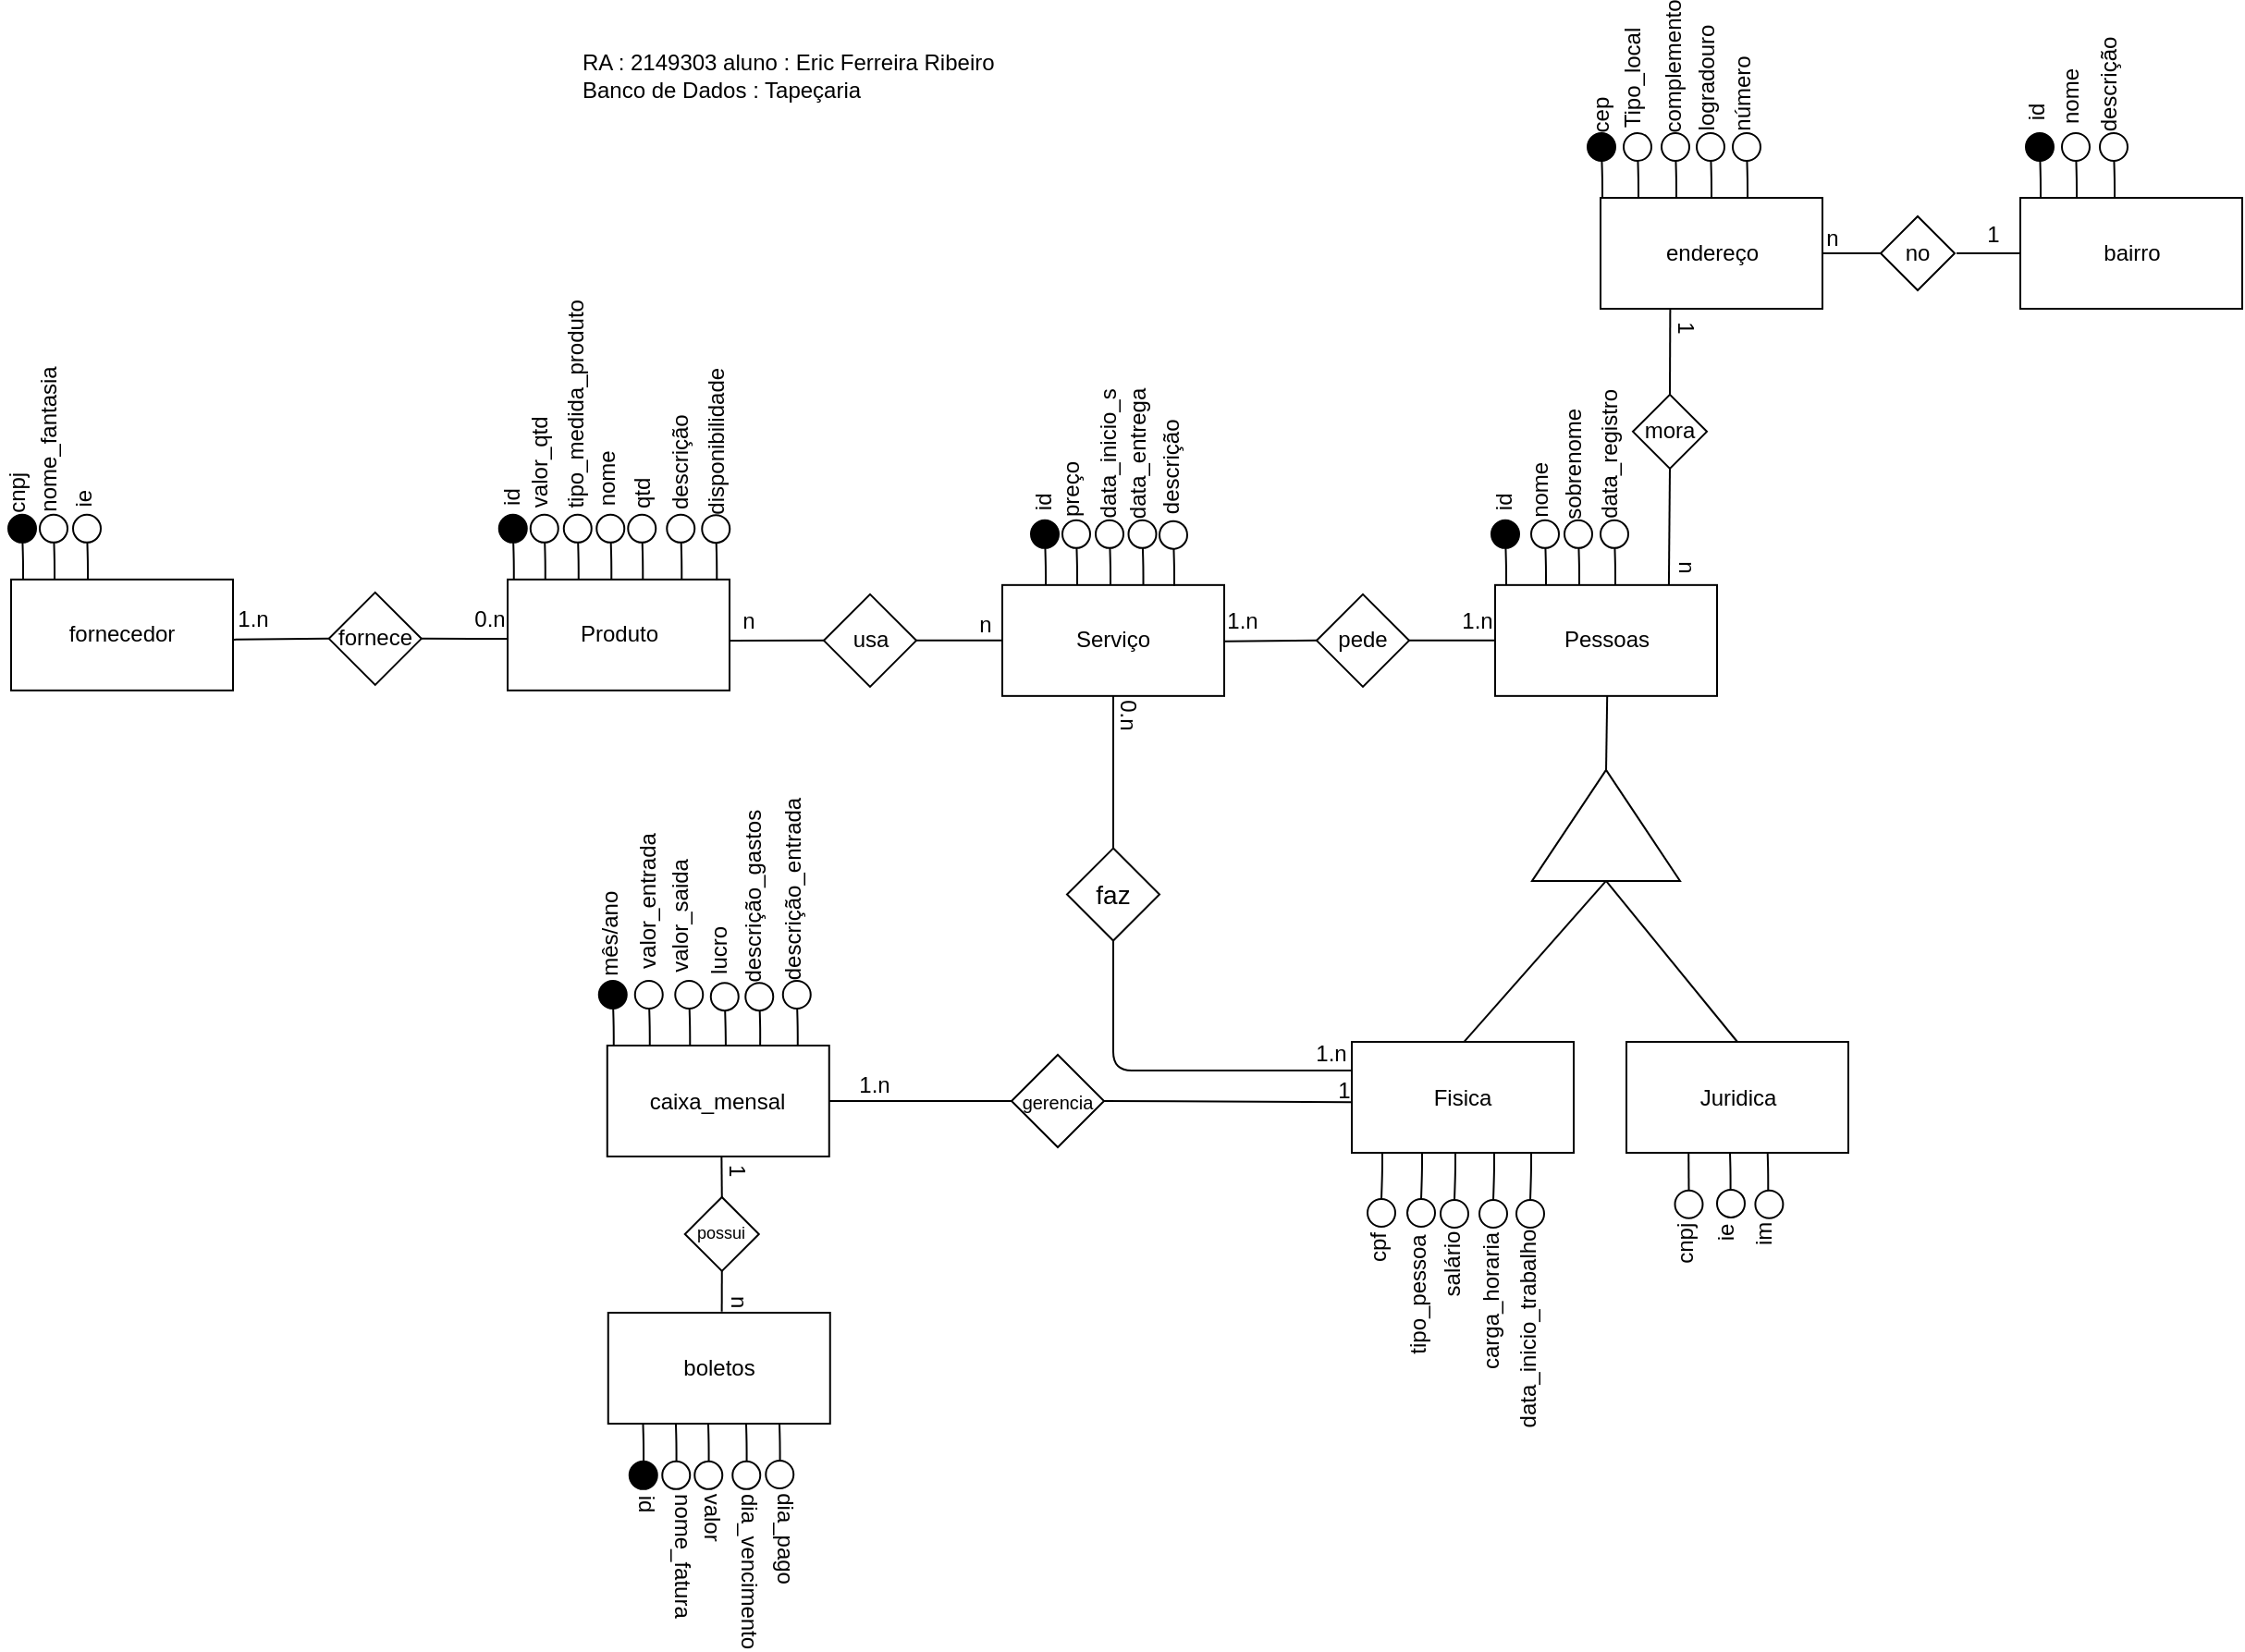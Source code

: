 <mxfile version="13.9.6" type="device"><diagram id="8gXNnp7YTf6S2MoL-3zA" name="Page-1"><mxGraphModel dx="1381" dy="764" grid="1" gridSize="10" guides="1" tooltips="1" connect="1" arrows="1" fold="1" page="1" pageScale="1" pageWidth="827" pageHeight="1169" math="0" shadow="0"><root><mxCell id="0"/><mxCell id="1" parent="0"/><mxCell id="zefwcUYzVloxOy5Z5KUX-1" value="Pessoas" style="rounded=0;whiteSpace=wrap;html=1;" vertex="1" parent="1"><mxGeometry x="878.5" y="520.42" width="120" height="60" as="geometry"/></mxCell><mxCell id="zefwcUYzVloxOy5Z5KUX-2" value="" style="triangle;whiteSpace=wrap;html=1;rotation=-90;" vertex="1" parent="1"><mxGeometry x="908.5" y="610.46" width="60" height="80" as="geometry"/></mxCell><mxCell id="zefwcUYzVloxOy5Z5KUX-3" value="Juridica" style="rounded=0;whiteSpace=wrap;html=1;" vertex="1" parent="1"><mxGeometry x="949.5" y="767.5" width="120" height="60" as="geometry"/></mxCell><mxCell id="zefwcUYzVloxOy5Z5KUX-4" value="Fisica" style="rounded=0;whiteSpace=wrap;html=1;" vertex="1" parent="1"><mxGeometry x="801" y="767.5" width="120" height="60" as="geometry"/></mxCell><mxCell id="zefwcUYzVloxOy5Z5KUX-5" value="Serviço" style="rounded=0;whiteSpace=wrap;html=1;" vertex="1" parent="1"><mxGeometry x="612" y="520.42" width="120" height="60" as="geometry"/></mxCell><mxCell id="zefwcUYzVloxOy5Z5KUX-6" value="" style="endArrow=none;html=1;" edge="1" parent="1"><mxGeometry width="50" height="50" relative="1" as="geometry"><mxPoint x="884.5" y="520.42" as="sourcePoint"/><mxPoint x="884.21" y="500.42" as="targetPoint"/><Array as="points"><mxPoint x="884.5" y="510.42"/></Array></mxGeometry></mxCell><mxCell id="zefwcUYzVloxOy5Z5KUX-7" value="" style="ellipse;whiteSpace=wrap;html=1;aspect=fixed;fillColor=#000000;" vertex="1" parent="1"><mxGeometry x="876.5" y="485.42" width="15" height="15" as="geometry"/></mxCell><mxCell id="zefwcUYzVloxOy5Z5KUX-8" value="id" style="text;html=1;strokeColor=none;fillColor=none;align=center;verticalAlign=middle;whiteSpace=wrap;rounded=0;rotation=-90;" vertex="1" parent="1"><mxGeometry x="864" y="465.42" width="40" height="20" as="geometry"/></mxCell><mxCell id="zefwcUYzVloxOy5Z5KUX-9" value="" style="endArrow=none;html=1;exitX=0.5;exitY=0;exitDx=0;exitDy=0;" edge="1" parent="1" source="zefwcUYzVloxOy5Z5KUX-10"><mxGeometry width="50" height="50" relative="1" as="geometry"><mxPoint x="824.5" y="847.5" as="sourcePoint"/><mxPoint x="817.5" y="827.5" as="targetPoint"/><Array as="points"><mxPoint x="817.5" y="837.5"/></Array></mxGeometry></mxCell><mxCell id="zefwcUYzVloxOy5Z5KUX-10" value="" style="ellipse;whiteSpace=wrap;html=1;aspect=fixed;" vertex="1" parent="1"><mxGeometry x="809.5" y="852.5" width="15" height="15" as="geometry"/></mxCell><mxCell id="zefwcUYzVloxOy5Z5KUX-11" value="cpf" style="text;html=1;strokeColor=none;fillColor=none;align=center;verticalAlign=middle;whiteSpace=wrap;rounded=0;rotation=-90;" vertex="1" parent="1"><mxGeometry x="795" y="868.5" width="40" height="20" as="geometry"/></mxCell><mxCell id="zefwcUYzVloxOy5Z5KUX-12" value="" style="endArrow=none;html=1;exitX=0.5;exitY=0;exitDx=0;exitDy=0;" edge="1" parent="1" source="zefwcUYzVloxOy5Z5KUX-13"><mxGeometry width="50" height="50" relative="1" as="geometry"><mxPoint x="983.11" y="857.5" as="sourcePoint"/><mxPoint x="983.11" y="827.5" as="targetPoint"/><Array as="points"/></mxGeometry></mxCell><mxCell id="zefwcUYzVloxOy5Z5KUX-13" value="" style="ellipse;whiteSpace=wrap;html=1;aspect=fixed;" vertex="1" parent="1"><mxGeometry x="975.75" y="847.88" width="15" height="15" as="geometry"/></mxCell><mxCell id="zefwcUYzVloxOy5Z5KUX-14" value="cnpj" style="text;html=1;strokeColor=none;fillColor=none;align=center;verticalAlign=middle;whiteSpace=wrap;rounded=0;rotation=-90;" vertex="1" parent="1"><mxGeometry x="961.5" y="866.88" width="40" height="20" as="geometry"/></mxCell><mxCell id="zefwcUYzVloxOy5Z5KUX-15" value="" style="endArrow=none;html=1;entryX=0;entryY=0.5;entryDx=0;entryDy=0;" edge="1" parent="1" target="zefwcUYzVloxOy5Z5KUX-2"><mxGeometry width="50" height="50" relative="1" as="geometry"><mxPoint x="861.75" y="767.42" as="sourcePoint"/><mxPoint x="862.25" y="742.42" as="targetPoint"/></mxGeometry></mxCell><mxCell id="zefwcUYzVloxOy5Z5KUX-16" value="caixa_mensal" style="rounded=0;whiteSpace=wrap;html=1;" vertex="1" parent="1"><mxGeometry x="398.38" y="769.5" width="120" height="60" as="geometry"/></mxCell><mxCell id="zefwcUYzVloxOy5Z5KUX-17" value="boletos" style="rounded=0;whiteSpace=wrap;html=1;" vertex="1" parent="1"><mxGeometry x="398.88" y="914" width="120" height="60" as="geometry"/></mxCell><mxCell id="zefwcUYzVloxOy5Z5KUX-18" value="&lt;font style=&quot;font-size: 10px&quot;&gt;gerencia&lt;/font&gt;" style="rhombus;whiteSpace=wrap;html=1;" vertex="1" parent="1"><mxGeometry x="617.0" y="774.5" width="50" height="50" as="geometry"/></mxCell><mxCell id="zefwcUYzVloxOy5Z5KUX-19" value="" style="endArrow=none;html=1;entryX=0;entryY=0.5;entryDx=0;entryDy=0;exitX=1;exitY=0.5;exitDx=0;exitDy=0;" edge="1" parent="1" source="zefwcUYzVloxOy5Z5KUX-16" target="zefwcUYzVloxOy5Z5KUX-18"><mxGeometry width="50" height="50" relative="1" as="geometry"><mxPoint x="524.5" y="799.5" as="sourcePoint"/><mxPoint x="666.5" y="755.08" as="targetPoint"/><Array as="points"/></mxGeometry></mxCell><mxCell id="zefwcUYzVloxOy5Z5KUX-21" value="endereço" style="rounded=0;whiteSpace=wrap;html=1;" vertex="1" parent="1"><mxGeometry x="935.5" y="311" width="120" height="60" as="geometry"/></mxCell><mxCell id="zefwcUYzVloxOy5Z5KUX-22" value="bairro" style="rounded=0;whiteSpace=wrap;html=1;" vertex="1" parent="1"><mxGeometry x="1162.5" y="311" width="120" height="60" as="geometry"/></mxCell><mxCell id="zefwcUYzVloxOy5Z5KUX-23" value="mora" style="rhombus;whiteSpace=wrap;html=1;direction=south;" vertex="1" parent="1"><mxGeometry x="953" y="417.42" width="40" height="40" as="geometry"/></mxCell><mxCell id="zefwcUYzVloxOy5Z5KUX-24" value="" style="endArrow=none;html=1;entryX=1;entryY=0.5;entryDx=0;entryDy=0;exitX=0.783;exitY=-0.002;exitDx=0;exitDy=0;exitPerimeter=0;" edge="1" parent="1" source="zefwcUYzVloxOy5Z5KUX-1" target="zefwcUYzVloxOy5Z5KUX-23"><mxGeometry width="50" height="50" relative="1" as="geometry"><mxPoint x="998.5" y="311" as="sourcePoint"/><mxPoint x="998.33" y="296" as="targetPoint"/></mxGeometry></mxCell><mxCell id="zefwcUYzVloxOy5Z5KUX-25" value="no" style="rhombus;whiteSpace=wrap;html=1;direction=south;" vertex="1" parent="1"><mxGeometry x="1087.0" y="321" width="40" height="40" as="geometry"/></mxCell><mxCell id="zefwcUYzVloxOy5Z5KUX-26" value="" style="endArrow=none;html=1;exitX=1;exitY=0.5;exitDx=0;exitDy=0;entryX=0.5;entryY=1;entryDx=0;entryDy=0;" edge="1" parent="1" source="zefwcUYzVloxOy5Z5KUX-21" target="zefwcUYzVloxOy5Z5KUX-25"><mxGeometry width="50" height="50" relative="1" as="geometry"><mxPoint x="1008.5" y="251" as="sourcePoint"/><mxPoint x="1008.5" y="226" as="targetPoint"/></mxGeometry></mxCell><mxCell id="zefwcUYzVloxOy5Z5KUX-27" value="" style="endArrow=none;html=1;exitX=0;exitY=1;exitDx=0;exitDy=0;entryX=0;entryY=0.5;entryDx=0;entryDy=0;" edge="1" parent="1" source="zefwcUYzVloxOy5Z5KUX-121" target="zefwcUYzVloxOy5Z5KUX-22"><mxGeometry width="50" height="50" relative="1" as="geometry"><mxPoint x="1121.0" y="341" as="sourcePoint"/><mxPoint x="1199.4" y="340.66" as="targetPoint"/></mxGeometry></mxCell><mxCell id="zefwcUYzVloxOy5Z5KUX-28" value="" style="endArrow=none;html=1;exitX=0.5;exitY=0;exitDx=0;exitDy=0;" edge="1" parent="1" source="zefwcUYzVloxOy5Z5KUX-29"><mxGeometry width="50" height="50" relative="1" as="geometry"><mxPoint x="864" y="848" as="sourcePoint"/><mxPoint x="857" y="828" as="targetPoint"/><Array as="points"><mxPoint x="857" y="838"/></Array></mxGeometry></mxCell><mxCell id="zefwcUYzVloxOy5Z5KUX-29" value="" style="ellipse;whiteSpace=wrap;html=1;aspect=fixed;" vertex="1" parent="1"><mxGeometry x="849" y="853" width="15" height="15" as="geometry"/></mxCell><mxCell id="zefwcUYzVloxOy5Z5KUX-30" value="salário" style="text;html=1;strokeColor=none;fillColor=none;align=center;verticalAlign=middle;whiteSpace=wrap;rounded=0;rotation=-90;" vertex="1" parent="1"><mxGeometry x="835.5" y="878" width="40" height="20" as="geometry"/></mxCell><mxCell id="zefwcUYzVloxOy5Z5KUX-31" value="data_registro" style="text;html=1;strokeColor=none;fillColor=none;align=center;verticalAlign=middle;whiteSpace=wrap;rounded=0;rotation=-90;" vertex="1" parent="1"><mxGeometry x="921" y="439.42" width="40" height="20" as="geometry"/></mxCell><mxCell id="zefwcUYzVloxOy5Z5KUX-32" value="" style="endArrow=none;html=1;strokeColor=#000000;" edge="1" parent="1"><mxGeometry width="50" height="50" relative="1" as="geometry"><mxPoint x="943.5" y="520.42" as="sourcePoint"/><mxPoint x="943.21" y="500.42" as="targetPoint"/><Array as="points"><mxPoint x="943.5" y="510.42"/></Array></mxGeometry></mxCell><mxCell id="zefwcUYzVloxOy5Z5KUX-33" value="" style="ellipse;whiteSpace=wrap;html=1;aspect=fixed;" vertex="1" parent="1"><mxGeometry x="935.5" y="485.42" width="15" height="15" as="geometry"/></mxCell><mxCell id="zefwcUYzVloxOy5Z5KUX-34" value="" style="endArrow=none;html=1;exitX=0.5;exitY=0;exitDx=0;exitDy=0;" edge="1" parent="1" source="zefwcUYzVloxOy5Z5KUX-35"><mxGeometry width="50" height="50" relative="1" as="geometry"><mxPoint x="885" y="848" as="sourcePoint"/><mxPoint x="878" y="828" as="targetPoint"/><Array as="points"><mxPoint x="878" y="838"/></Array></mxGeometry></mxCell><mxCell id="zefwcUYzVloxOy5Z5KUX-35" value="" style="ellipse;whiteSpace=wrap;html=1;aspect=fixed;" vertex="1" parent="1"><mxGeometry x="870" y="853" width="15" height="15" as="geometry"/></mxCell><mxCell id="zefwcUYzVloxOy5Z5KUX-36" value="carga_horaria" style="text;html=1;strokeColor=none;fillColor=none;align=center;verticalAlign=middle;whiteSpace=wrap;rounded=0;rotation=-90;" vertex="1" parent="1"><mxGeometry x="856.5" y="898" width="40" height="20" as="geometry"/></mxCell><mxCell id="zefwcUYzVloxOy5Z5KUX-37" value="" style="endArrow=none;html=1;exitX=0.5;exitY=0;exitDx=0;exitDy=0;" edge="1" parent="1" source="zefwcUYzVloxOy5Z5KUX-38"><mxGeometry width="50" height="50" relative="1" as="geometry"><mxPoint x="905" y="848" as="sourcePoint"/><mxPoint x="898" y="828" as="targetPoint"/><Array as="points"><mxPoint x="898" y="838"/></Array></mxGeometry></mxCell><mxCell id="zefwcUYzVloxOy5Z5KUX-38" value="" style="ellipse;whiteSpace=wrap;html=1;aspect=fixed;" vertex="1" parent="1"><mxGeometry x="890" y="853" width="15" height="15" as="geometry"/></mxCell><mxCell id="zefwcUYzVloxOy5Z5KUX-39" value="data_inicio_trabalho" style="text;html=1;strokeColor=none;fillColor=none;align=center;verticalAlign=middle;whiteSpace=wrap;rounded=0;rotation=-90;" vertex="1" parent="1"><mxGeometry x="876.5" y="913" width="40" height="20" as="geometry"/></mxCell><mxCell id="zefwcUYzVloxOy5Z5KUX-40" value="" style="endArrow=none;html=1;strokeColor=#000000;" edge="1" parent="1"><mxGeometry width="50" height="50" relative="1" as="geometry"><mxPoint x="906" y="520.42" as="sourcePoint"/><mxPoint x="905.71" y="500.42" as="targetPoint"/><Array as="points"><mxPoint x="906" y="510.42"/></Array></mxGeometry></mxCell><mxCell id="zefwcUYzVloxOy5Z5KUX-41" value="" style="ellipse;whiteSpace=wrap;html=1;aspect=fixed;" vertex="1" parent="1"><mxGeometry x="898" y="485.42" width="15" height="15" as="geometry"/></mxCell><mxCell id="zefwcUYzVloxOy5Z5KUX-42" value="" style="endArrow=none;html=1;strokeColor=#000000;" edge="1" parent="1"><mxGeometry width="50" height="50" relative="1" as="geometry"><mxPoint x="924" y="520.42" as="sourcePoint"/><mxPoint x="923.71" y="500.42" as="targetPoint"/><Array as="points"><mxPoint x="924" y="510.42"/></Array></mxGeometry></mxCell><mxCell id="zefwcUYzVloxOy5Z5KUX-43" value="" style="ellipse;whiteSpace=wrap;html=1;aspect=fixed;" vertex="1" parent="1"><mxGeometry x="916" y="485.42" width="15" height="15" as="geometry"/></mxCell><mxCell id="zefwcUYzVloxOy5Z5KUX-44" value="nome" style="text;html=1;strokeColor=none;fillColor=none;align=center;verticalAlign=middle;whiteSpace=wrap;rounded=0;rotation=-90;" vertex="1" parent="1"><mxGeometry x="883.5" y="459.42" width="40" height="20" as="geometry"/></mxCell><mxCell id="zefwcUYzVloxOy5Z5KUX-45" value="sobrenome" style="text;html=1;strokeColor=none;fillColor=none;align=center;verticalAlign=middle;whiteSpace=wrap;rounded=0;rotation=-90;" vertex="1" parent="1"><mxGeometry x="901.5" y="445.42" width="40" height="20" as="geometry"/></mxCell><mxCell id="zefwcUYzVloxOy5Z5KUX-46" value="" style="endArrow=none;html=1;" edge="1" parent="1"><mxGeometry width="50" height="50" relative="1" as="geometry"><mxPoint x="1005.79" y="847.5" as="sourcePoint"/><mxPoint x="1005.5" y="827.5" as="targetPoint"/><Array as="points"><mxPoint x="1005.79" y="837.5"/></Array></mxGeometry></mxCell><mxCell id="zefwcUYzVloxOy5Z5KUX-47" value="" style="ellipse;whiteSpace=wrap;html=1;aspect=fixed;" vertex="1" parent="1"><mxGeometry x="998.5" y="847.46" width="15" height="15" as="geometry"/></mxCell><mxCell id="zefwcUYzVloxOy5Z5KUX-48" value="ie" style="text;html=1;strokeColor=none;fillColor=none;align=center;verticalAlign=middle;whiteSpace=wrap;rounded=0;rotation=-90;" vertex="1" parent="1"><mxGeometry x="984" y="860.46" width="40" height="20" as="geometry"/></mxCell><mxCell id="zefwcUYzVloxOy5Z5KUX-49" value="" style="endArrow=none;html=1;" edge="1" parent="1"><mxGeometry width="50" height="50" relative="1" as="geometry"><mxPoint x="936.5" y="311" as="sourcePoint"/><mxPoint x="936.21" y="291" as="targetPoint"/><Array as="points"><mxPoint x="936.5" y="301"/></Array></mxGeometry></mxCell><mxCell id="zefwcUYzVloxOy5Z5KUX-50" value="" style="ellipse;whiteSpace=wrap;html=1;aspect=fixed;fillColor=#000000;" vertex="1" parent="1"><mxGeometry x="928.5" y="276" width="15" height="15" as="geometry"/></mxCell><mxCell id="zefwcUYzVloxOy5Z5KUX-51" value="cep" style="text;html=1;strokeColor=none;fillColor=none;align=center;verticalAlign=middle;whiteSpace=wrap;rounded=0;rotation=-90;" vertex="1" parent="1"><mxGeometry x="916" y="256" width="40" height="20" as="geometry"/></mxCell><mxCell id="zefwcUYzVloxOy5Z5KUX-52" value="número" style="text;html=1;strokeColor=none;fillColor=none;align=center;verticalAlign=middle;whiteSpace=wrap;rounded=0;rotation=-90;" vertex="1" parent="1"><mxGeometry x="992.5" y="245" width="40" height="20" as="geometry"/></mxCell><mxCell id="zefwcUYzVloxOy5Z5KUX-53" value="" style="endArrow=none;html=1;strokeColor=#000000;" edge="1" parent="1"><mxGeometry width="50" height="50" relative="1" as="geometry"><mxPoint x="1015" y="311" as="sourcePoint"/><mxPoint x="1014.71" y="291" as="targetPoint"/><Array as="points"><mxPoint x="1015" y="301"/></Array></mxGeometry></mxCell><mxCell id="zefwcUYzVloxOy5Z5KUX-54" value="" style="ellipse;whiteSpace=wrap;html=1;aspect=fixed;" vertex="1" parent="1"><mxGeometry x="1007" y="276" width="15" height="15" as="geometry"/></mxCell><mxCell id="zefwcUYzVloxOy5Z5KUX-55" value="" style="endArrow=none;html=1;strokeColor=#000000;" edge="1" parent="1"><mxGeometry width="50" height="50" relative="1" as="geometry"><mxPoint x="956" y="311" as="sourcePoint"/><mxPoint x="955.71" y="291" as="targetPoint"/><Array as="points"><mxPoint x="956" y="301"/></Array></mxGeometry></mxCell><mxCell id="zefwcUYzVloxOy5Z5KUX-56" value="" style="ellipse;whiteSpace=wrap;html=1;aspect=fixed;" vertex="1" parent="1"><mxGeometry x="948" y="276" width="15" height="15" as="geometry"/></mxCell><mxCell id="zefwcUYzVloxOy5Z5KUX-57" value="" style="endArrow=none;html=1;strokeColor=#000000;" edge="1" parent="1"><mxGeometry width="50" height="50" relative="1" as="geometry"><mxPoint x="995.5" y="311" as="sourcePoint"/><mxPoint x="995.21" y="291" as="targetPoint"/><Array as="points"><mxPoint x="995.5" y="301"/></Array></mxGeometry></mxCell><mxCell id="zefwcUYzVloxOy5Z5KUX-58" value="" style="ellipse;whiteSpace=wrap;html=1;aspect=fixed;" vertex="1" parent="1"><mxGeometry x="987.5" y="276" width="15" height="15" as="geometry"/></mxCell><mxCell id="zefwcUYzVloxOy5Z5KUX-59" value="logradouro" style="text;html=1;strokeColor=none;fillColor=none;align=center;verticalAlign=middle;whiteSpace=wrap;rounded=0;rotation=-90;" vertex="1" parent="1"><mxGeometry x="973" y="236" width="40" height="20" as="geometry"/></mxCell><mxCell id="zefwcUYzVloxOy5Z5KUX-60" value="Tipo_local" style="text;html=1;strokeColor=none;fillColor=none;align=center;verticalAlign=middle;whiteSpace=wrap;rounded=0;rotation=-90;" vertex="1" parent="1"><mxGeometry x="933" y="236" width="40" height="20" as="geometry"/></mxCell><mxCell id="zefwcUYzVloxOy5Z5KUX-61" value="" style="endArrow=none;html=1;strokeColor=#000000;" edge="1" parent="1"><mxGeometry width="50" height="50" relative="1" as="geometry"><mxPoint x="976.5" y="311" as="sourcePoint"/><mxPoint x="976.21" y="291" as="targetPoint"/><Array as="points"><mxPoint x="976.5" y="301"/></Array></mxGeometry></mxCell><mxCell id="zefwcUYzVloxOy5Z5KUX-62" value="" style="ellipse;whiteSpace=wrap;html=1;aspect=fixed;" vertex="1" parent="1"><mxGeometry x="968.5" y="276" width="15" height="15" as="geometry"/></mxCell><mxCell id="zefwcUYzVloxOy5Z5KUX-63" value="complemento" style="text;html=1;strokeColor=none;fillColor=none;align=center;verticalAlign=middle;whiteSpace=wrap;rounded=0;rotation=-90;" vertex="1" parent="1"><mxGeometry x="954.75" y="230" width="40" height="20" as="geometry"/></mxCell><mxCell id="zefwcUYzVloxOy5Z5KUX-64" value="" style="endArrow=none;html=1;" edge="1" parent="1"><mxGeometry width="50" height="50" relative="1" as="geometry"><mxPoint x="1173.5" y="311" as="sourcePoint"/><mxPoint x="1173.21" y="291" as="targetPoint"/><Array as="points"><mxPoint x="1173.5" y="301"/></Array></mxGeometry></mxCell><mxCell id="zefwcUYzVloxOy5Z5KUX-65" value="" style="ellipse;whiteSpace=wrap;html=1;aspect=fixed;fillColor=#000000;" vertex="1" parent="1"><mxGeometry x="1165.5" y="276" width="15" height="15" as="geometry"/></mxCell><mxCell id="zefwcUYzVloxOy5Z5KUX-66" value="" style="endArrow=none;html=1;strokeColor=#000000;" edge="1" parent="1"><mxGeometry width="50" height="50" relative="1" as="geometry"><mxPoint x="1193" y="311" as="sourcePoint"/><mxPoint x="1192.71" y="291" as="targetPoint"/><Array as="points"><mxPoint x="1193" y="301"/></Array></mxGeometry></mxCell><mxCell id="zefwcUYzVloxOy5Z5KUX-67" value="" style="ellipse;whiteSpace=wrap;html=1;aspect=fixed;" vertex="1" parent="1"><mxGeometry x="1185" y="276" width="15" height="15" as="geometry"/></mxCell><mxCell id="zefwcUYzVloxOy5Z5KUX-68" value="nome" style="text;html=1;strokeColor=none;fillColor=none;align=center;verticalAlign=middle;whiteSpace=wrap;rounded=0;rotation=-90;" vertex="1" parent="1"><mxGeometry x="1170" y="246" width="40" height="20" as="geometry"/></mxCell><mxCell id="zefwcUYzVloxOy5Z5KUX-69" value="id" style="text;html=1;strokeColor=none;fillColor=none;align=center;verticalAlign=middle;whiteSpace=wrap;rounded=0;rotation=-90;" vertex="1" parent="1"><mxGeometry x="1151.5" y="255" width="40" height="20" as="geometry"/></mxCell><mxCell id="zefwcUYzVloxOy5Z5KUX-70" value="" style="endArrow=none;html=1;" edge="1" parent="1"><mxGeometry width="50" height="50" relative="1" as="geometry"><mxPoint x="635.5" y="520.42" as="sourcePoint"/><mxPoint x="635.21" y="500.42" as="targetPoint"/><Array as="points"><mxPoint x="635.5" y="510.42"/></Array></mxGeometry></mxCell><mxCell id="zefwcUYzVloxOy5Z5KUX-71" value="" style="ellipse;whiteSpace=wrap;html=1;aspect=fixed;fillColor=#000000;" vertex="1" parent="1"><mxGeometry x="627.5" y="485.42" width="15" height="15" as="geometry"/></mxCell><mxCell id="zefwcUYzVloxOy5Z5KUX-72" value="id" style="text;html=1;strokeColor=none;fillColor=none;align=center;verticalAlign=middle;whiteSpace=wrap;rounded=0;rotation=-90;" vertex="1" parent="1"><mxGeometry x="615" y="465.42" width="40" height="20" as="geometry"/></mxCell><mxCell id="zefwcUYzVloxOy5Z5KUX-73" value="" style="endArrow=none;html=1;" edge="1" parent="1"><mxGeometry width="50" height="50" relative="1" as="geometry"><mxPoint x="652.5" y="520.42" as="sourcePoint"/><mxPoint x="652.21" y="500.42" as="targetPoint"/><Array as="points"><mxPoint x="652.5" y="510.42"/></Array></mxGeometry></mxCell><mxCell id="zefwcUYzVloxOy5Z5KUX-74" value="" style="ellipse;whiteSpace=wrap;html=1;aspect=fixed;" vertex="1" parent="1"><mxGeometry x="644.5" y="485.42" width="15" height="15" as="geometry"/></mxCell><mxCell id="zefwcUYzVloxOy5Z5KUX-75" value="preço" style="text;html=1;strokeColor=none;fillColor=none;align=center;verticalAlign=middle;whiteSpace=wrap;rounded=0;rotation=-90;" vertex="1" parent="1"><mxGeometry x="629.5" y="459" width="40" height="20" as="geometry"/></mxCell><mxCell id="zefwcUYzVloxOy5Z5KUX-76" value="" style="endArrow=none;html=1;" edge="1" parent="1"><mxGeometry width="50" height="50" relative="1" as="geometry"><mxPoint x="670.5" y="520.42" as="sourcePoint"/><mxPoint x="670.21" y="500.42" as="targetPoint"/><Array as="points"><mxPoint x="670.5" y="510.42"/></Array></mxGeometry></mxCell><mxCell id="zefwcUYzVloxOy5Z5KUX-77" value="" style="ellipse;whiteSpace=wrap;html=1;aspect=fixed;" vertex="1" parent="1"><mxGeometry x="662.5" y="485.42" width="15" height="15" as="geometry"/></mxCell><mxCell id="zefwcUYzVloxOy5Z5KUX-78" value="data_inicio_s" style="text;html=1;strokeColor=none;fillColor=none;align=center;verticalAlign=middle;whiteSpace=wrap;rounded=0;rotation=-90;" vertex="1" parent="1"><mxGeometry x="649.75" y="439.42" width="40" height="20" as="geometry"/></mxCell><mxCell id="zefwcUYzVloxOy5Z5KUX-79" value="" style="endArrow=none;html=1;" edge="1" parent="1"><mxGeometry width="50" height="50" relative="1" as="geometry"><mxPoint x="688.25" y="520.42" as="sourcePoint"/><mxPoint x="687.96" y="500.42" as="targetPoint"/><Array as="points"><mxPoint x="688.25" y="510.42"/></Array></mxGeometry></mxCell><mxCell id="zefwcUYzVloxOy5Z5KUX-80" value="" style="ellipse;whiteSpace=wrap;html=1;aspect=fixed;" vertex="1" parent="1"><mxGeometry x="680.25" y="485.42" width="15" height="15" as="geometry"/></mxCell><mxCell id="zefwcUYzVloxOy5Z5KUX-81" value="data_entrega" style="text;html=1;strokeColor=none;fillColor=none;align=center;verticalAlign=middle;whiteSpace=wrap;rounded=0;rotation=-90;" vertex="1" parent="1"><mxGeometry x="665.25" y="439" width="40" height="20" as="geometry"/></mxCell><mxCell id="zefwcUYzVloxOy5Z5KUX-82" value="" style="endArrow=none;html=1;strokeColor=#000000;" edge="1" parent="1"><mxGeometry width="50" height="50" relative="1" as="geometry"><mxPoint x="418.03" y="994.42" as="sourcePoint"/><mxPoint x="417.74" y="974.42" as="targetPoint"/><Array as="points"><mxPoint x="418.03" y="984.42"/></Array></mxGeometry></mxCell><mxCell id="zefwcUYzVloxOy5Z5KUX-83" value="" style="ellipse;whiteSpace=wrap;html=1;aspect=fixed;fillColor=#000000;" vertex="1" parent="1"><mxGeometry x="410.38" y="994.42" width="15" height="15" as="geometry"/></mxCell><mxCell id="zefwcUYzVloxOy5Z5KUX-84" value="id" style="text;html=1;strokeColor=none;fillColor=none;align=center;verticalAlign=middle;whiteSpace=wrap;rounded=0;rotation=90;" vertex="1" parent="1"><mxGeometry x="398.88" y="1007.42" width="40" height="20" as="geometry"/></mxCell><mxCell id="zefwcUYzVloxOy5Z5KUX-85" value="" style="endArrow=none;html=1;strokeColor=#000000;" edge="1" parent="1"><mxGeometry width="50" height="50" relative="1" as="geometry"><mxPoint x="435.78" y="994.42" as="sourcePoint"/><mxPoint x="435.49" y="974.42" as="targetPoint"/><Array as="points"><mxPoint x="435.78" y="984.42"/></Array></mxGeometry></mxCell><mxCell id="zefwcUYzVloxOy5Z5KUX-86" value="" style="ellipse;whiteSpace=wrap;html=1;aspect=fixed;fillColor=#FFFFFF;" vertex="1" parent="1"><mxGeometry x="428.13" y="994.42" width="15" height="15" as="geometry"/></mxCell><mxCell id="zefwcUYzVloxOy5Z5KUX-87" value="dia_vencimento" style="text;html=1;strokeColor=none;fillColor=none;align=center;verticalAlign=middle;whiteSpace=wrap;rounded=0;rotation=90;" vertex="1" parent="1"><mxGeometry x="454.38" y="1044.42" width="40" height="20" as="geometry"/></mxCell><mxCell id="zefwcUYzVloxOy5Z5KUX-88" value="" style="endArrow=none;html=1;strokeColor=#000000;" edge="1" parent="1"><mxGeometry width="50" height="50" relative="1" as="geometry"><mxPoint x="453.28" y="994.42" as="sourcePoint"/><mxPoint x="452.99" y="974.42" as="targetPoint"/><Array as="points"><mxPoint x="453.28" y="984.42"/></Array></mxGeometry></mxCell><mxCell id="zefwcUYzVloxOy5Z5KUX-89" value="" style="ellipse;whiteSpace=wrap;html=1;aspect=fixed;fillColor=#FFFFFF;" vertex="1" parent="1"><mxGeometry x="445.63" y="994.42" width="15" height="15" as="geometry"/></mxCell><mxCell id="zefwcUYzVloxOy5Z5KUX-90" value="dia_pago" style="text;html=1;strokeColor=none;fillColor=none;align=center;verticalAlign=middle;whiteSpace=wrap;rounded=0;rotation=90;" vertex="1" parent="1"><mxGeometry x="474.13" y="1026.42" width="40" height="20" as="geometry"/></mxCell><mxCell id="zefwcUYzVloxOy5Z5KUX-91" value="" style="endArrow=none;html=1;strokeColor=#000000;" edge="1" parent="1"><mxGeometry width="50" height="50" relative="1" as="geometry"><mxPoint x="473.78" y="994.42" as="sourcePoint"/><mxPoint x="473.49" y="974.42" as="targetPoint"/><Array as="points"><mxPoint x="473.78" y="984.42"/></Array></mxGeometry></mxCell><mxCell id="zefwcUYzVloxOy5Z5KUX-92" value="" style="ellipse;whiteSpace=wrap;html=1;aspect=fixed;fillColor=#FFFFFF;" vertex="1" parent="1"><mxGeometry x="466.13" y="994.42" width="15" height="15" as="geometry"/></mxCell><mxCell id="zefwcUYzVloxOy5Z5KUX-93" value="valor" style="text;html=1;strokeColor=none;fillColor=none;align=center;verticalAlign=middle;whiteSpace=wrap;rounded=0;rotation=90;" vertex="1" parent="1"><mxGeometry x="435.13" y="1014.96" width="40" height="20" as="geometry"/></mxCell><mxCell id="zefwcUYzVloxOy5Z5KUX-94" value="" style="endArrow=none;html=1;" edge="1" parent="1"><mxGeometry width="50" height="50" relative="1" as="geometry"><mxPoint x="401.88" y="769.5" as="sourcePoint"/><mxPoint x="401.59" y="749.5" as="targetPoint"/><Array as="points"><mxPoint x="401.88" y="759.5"/></Array></mxGeometry></mxCell><mxCell id="zefwcUYzVloxOy5Z5KUX-95" value="" style="ellipse;whiteSpace=wrap;html=1;aspect=fixed;fillColor=#000000;" vertex="1" parent="1"><mxGeometry x="393.88" y="734.5" width="15" height="15" as="geometry"/></mxCell><mxCell id="zefwcUYzVloxOy5Z5KUX-96" value="mês/ano" style="text;html=1;strokeColor=none;fillColor=none;align=center;verticalAlign=middle;whiteSpace=wrap;rounded=0;rotation=-90;" vertex="1" parent="1"><mxGeometry x="379.38" y="698.5" width="40" height="20" as="geometry"/></mxCell><mxCell id="zefwcUYzVloxOy5Z5KUX-97" value="" style="endArrow=none;html=1;strokeColor=#000000;" edge="1" parent="1"><mxGeometry width="50" height="50" relative="1" as="geometry"><mxPoint x="421.38" y="769.5" as="sourcePoint"/><mxPoint x="421.09" y="749.5" as="targetPoint"/><Array as="points"><mxPoint x="421.38" y="759.5"/></Array></mxGeometry></mxCell><mxCell id="zefwcUYzVloxOy5Z5KUX-98" value="" style="ellipse;whiteSpace=wrap;html=1;aspect=fixed;" vertex="1" parent="1"><mxGeometry x="413.38" y="734.5" width="15" height="15" as="geometry"/></mxCell><mxCell id="zefwcUYzVloxOy5Z5KUX-99" value="valor_entrada" style="text;html=1;strokeColor=none;fillColor=none;align=center;verticalAlign=middle;whiteSpace=wrap;rounded=0;rotation=-90;" vertex="1" parent="1"><mxGeometry x="400.88" y="681.4" width="40" height="20" as="geometry"/></mxCell><mxCell id="zefwcUYzVloxOy5Z5KUX-100" value="" style="endArrow=none;html=1;strokeColor=#000000;" edge="1" parent="1"><mxGeometry width="50" height="50" relative="1" as="geometry"><mxPoint x="443.13" y="769.5" as="sourcePoint"/><mxPoint x="442.84" y="749.5" as="targetPoint"/><Array as="points"><mxPoint x="443.13" y="759.5"/></Array></mxGeometry></mxCell><mxCell id="zefwcUYzVloxOy5Z5KUX-101" value="" style="ellipse;whiteSpace=wrap;html=1;aspect=fixed;" vertex="1" parent="1"><mxGeometry x="435.13" y="734.5" width="15" height="15" as="geometry"/></mxCell><mxCell id="zefwcUYzVloxOy5Z5KUX-102" value="valor_saida" style="text;html=1;strokeColor=none;fillColor=none;align=center;verticalAlign=middle;whiteSpace=wrap;rounded=0;rotation=-90;" vertex="1" parent="1"><mxGeometry x="418.13" y="689.07" width="40" height="20" as="geometry"/></mxCell><mxCell id="zefwcUYzVloxOy5Z5KUX-103" value="" style="endArrow=none;html=1;strokeColor=#000000;exitX=0.534;exitY=-0.001;exitDx=0;exitDy=0;exitPerimeter=0;" edge="1" parent="1" source="zefwcUYzVloxOy5Z5KUX-16"><mxGeometry width="50" height="50" relative="1" as="geometry"><mxPoint x="462.38" y="761.08" as="sourcePoint"/><mxPoint x="462.09" y="750.58" as="targetPoint"/><Array as="points"><mxPoint x="462.38" y="760.58"/></Array></mxGeometry></mxCell><mxCell id="zefwcUYzVloxOy5Z5KUX-104" value="" style="ellipse;whiteSpace=wrap;html=1;aspect=fixed;" vertex="1" parent="1"><mxGeometry x="454.38" y="735.58" width="15" height="15" as="geometry"/></mxCell><mxCell id="zefwcUYzVloxOy5Z5KUX-105" value="lucro" style="text;html=1;strokeColor=none;fillColor=none;align=center;verticalAlign=middle;whiteSpace=wrap;rounded=0;rotation=-90;" vertex="1" parent="1"><mxGeometry x="438.38" y="707.58" width="40" height="20" as="geometry"/></mxCell><mxCell id="zefwcUYzVloxOy5Z5KUX-106" value="" style="endArrow=none;html=1;strokeColor=#000000;exitX=0.689;exitY=-0.005;exitDx=0;exitDy=0;exitPerimeter=0;" edge="1" parent="1" source="zefwcUYzVloxOy5Z5KUX-16"><mxGeometry width="50" height="50" relative="1" as="geometry"><mxPoint x="480.38" y="761.08" as="sourcePoint"/><mxPoint x="480.84" y="750.58" as="targetPoint"/><Array as="points"><mxPoint x="481.13" y="760.58"/></Array></mxGeometry></mxCell><mxCell id="zefwcUYzVloxOy5Z5KUX-107" value="" style="ellipse;whiteSpace=wrap;html=1;aspect=fixed;" vertex="1" parent="1"><mxGeometry x="473.13" y="735.58" width="15" height="15" as="geometry"/></mxCell><mxCell id="zefwcUYzVloxOy5Z5KUX-108" value="descrição_gastos" style="text;html=1;strokeColor=none;fillColor=none;align=center;verticalAlign=middle;whiteSpace=wrap;rounded=0;rotation=-90;" vertex="1" parent="1"><mxGeometry x="458.13" y="678.48" width="40" height="20" as="geometry"/></mxCell><mxCell id="zefwcUYzVloxOy5Z5KUX-109" value="" style="endArrow=none;html=1;strokeColor=#000000;" edge="1" parent="1"><mxGeometry width="50" height="50" relative="1" as="geometry"><mxPoint x="501.38" y="769.5" as="sourcePoint"/><mxPoint x="501.09" y="749.5" as="targetPoint"/><Array as="points"><mxPoint x="501.38" y="759.5"/></Array></mxGeometry></mxCell><mxCell id="zefwcUYzVloxOy5Z5KUX-110" value="" style="ellipse;whiteSpace=wrap;html=1;aspect=fixed;" vertex="1" parent="1"><mxGeometry x="493.38" y="734.5" width="15" height="15" as="geometry"/></mxCell><mxCell id="zefwcUYzVloxOy5Z5KUX-111" value="descrição_entrada" style="text;html=1;strokeColor=none;fillColor=none;align=center;verticalAlign=middle;whiteSpace=wrap;rounded=0;rotation=-90;" vertex="1" parent="1"><mxGeometry x="479.38" y="674.4" width="40" height="20" as="geometry"/></mxCell><mxCell id="zefwcUYzVloxOy5Z5KUX-112" value="" style="endArrow=none;html=1;" edge="1" parent="1"><mxGeometry width="50" height="50" relative="1" as="geometry"><mxPoint x="1026.14" y="847.5" as="sourcePoint"/><mxPoint x="1025.85" y="827.5" as="targetPoint"/><Array as="points"><mxPoint x="1026.14" y="837.5"/></Array></mxGeometry></mxCell><mxCell id="zefwcUYzVloxOy5Z5KUX-113" value="" style="ellipse;whiteSpace=wrap;html=1;aspect=fixed;" vertex="1" parent="1"><mxGeometry x="1019.2" y="847.88" width="15" height="15" as="geometry"/></mxCell><mxCell id="zefwcUYzVloxOy5Z5KUX-114" value="im" style="text;html=1;strokeColor=none;fillColor=none;align=center;verticalAlign=middle;whiteSpace=wrap;rounded=0;rotation=-90;" vertex="1" parent="1"><mxGeometry x="1004.7" y="861.46" width="40" height="20" as="geometry"/></mxCell><mxCell id="zefwcUYzVloxOy5Z5KUX-115" value="" style="endArrow=none;html=1;strokeColor=#000000;" edge="1" parent="1"><mxGeometry width="50" height="50" relative="1" as="geometry"><mxPoint x="1213.5" y="311" as="sourcePoint"/><mxPoint x="1213.21" y="291" as="targetPoint"/><Array as="points"><mxPoint x="1213.5" y="301"/></Array></mxGeometry></mxCell><mxCell id="zefwcUYzVloxOy5Z5KUX-116" value="" style="ellipse;whiteSpace=wrap;html=1;aspect=fixed;" vertex="1" parent="1"><mxGeometry x="1205.5" y="276" width="15" height="15" as="geometry"/></mxCell><mxCell id="zefwcUYzVloxOy5Z5KUX-117" value="descrição" style="text;html=1;strokeColor=none;fillColor=none;align=center;verticalAlign=middle;whiteSpace=wrap;rounded=0;rotation=-90;" vertex="1" parent="1"><mxGeometry x="1190.5" y="240" width="40" height="20" as="geometry"/></mxCell><mxCell id="zefwcUYzVloxOy5Z5KUX-118" value="1" style="text;html=1;strokeColor=none;fillColor=none;align=center;verticalAlign=middle;whiteSpace=wrap;rounded=0;rotation=0;" vertex="1" parent="1"><mxGeometry x="776.5" y="783.5" width="40" height="20" as="geometry"/></mxCell><mxCell id="zefwcUYzVloxOy5Z5KUX-120" value="n" style="text;html=1;strokeColor=none;fillColor=none;align=center;verticalAlign=middle;whiteSpace=wrap;rounded=0;rotation=0;" vertex="1" parent="1"><mxGeometry x="1041" y="323" width="40" height="20" as="geometry"/></mxCell><mxCell id="zefwcUYzVloxOy5Z5KUX-121" value="1" style="text;html=1;strokeColor=none;fillColor=none;align=center;verticalAlign=middle;whiteSpace=wrap;rounded=0;rotation=0;" vertex="1" parent="1"><mxGeometry x="1128" y="321" width="40" height="20" as="geometry"/></mxCell><mxCell id="zefwcUYzVloxOy5Z5KUX-122" value="1" style="text;html=1;strokeColor=none;fillColor=none;align=center;verticalAlign=middle;whiteSpace=wrap;rounded=0;rotation=90;" vertex="1" parent="1"><mxGeometry x="961.5" y="371" width="40" height="20" as="geometry"/></mxCell><mxCell id="zefwcUYzVloxOy5Z5KUX-123" value="" style="endArrow=none;html=1;exitX=0.5;exitY=0;exitDx=0;exitDy=0;" edge="1" parent="1" source="zefwcUYzVloxOy5Z5KUX-124"><mxGeometry width="50" height="50" relative="1" as="geometry"><mxPoint x="846" y="847.5" as="sourcePoint"/><mxPoint x="839" y="827.5" as="targetPoint"/><Array as="points"><mxPoint x="839" y="837.5"/></Array></mxGeometry></mxCell><mxCell id="zefwcUYzVloxOy5Z5KUX-124" value="" style="ellipse;whiteSpace=wrap;html=1;aspect=fixed;" vertex="1" parent="1"><mxGeometry x="831" y="852.5" width="15" height="15" as="geometry"/></mxCell><mxCell id="zefwcUYzVloxOy5Z5KUX-125" value="tipo_pessoa" style="text;html=1;strokeColor=none;fillColor=none;align=center;verticalAlign=middle;whiteSpace=wrap;rounded=0;rotation=-90;" vertex="1" parent="1"><mxGeometry x="816.5" y="894.5" width="40" height="20" as="geometry"/></mxCell><mxCell id="zefwcUYzVloxOy5Z5KUX-126" value="" style="endArrow=none;html=1;strokeColor=#000000;" edge="1" parent="1"><mxGeometry width="50" height="50" relative="1" as="geometry"><mxPoint x="491.78" y="994" as="sourcePoint"/><mxPoint x="491.49" y="974" as="targetPoint"/><Array as="points"><mxPoint x="491.78" y="984"/></Array></mxGeometry></mxCell><mxCell id="zefwcUYzVloxOy5Z5KUX-127" value="" style="ellipse;whiteSpace=wrap;html=1;aspect=fixed;fillColor=#FFFFFF;" vertex="1" parent="1"><mxGeometry x="484.13" y="994" width="15" height="15" as="geometry"/></mxCell><mxCell id="zefwcUYzVloxOy5Z5KUX-128" value="nome_fatura" style="text;html=1;strokeColor=none;fillColor=none;align=center;verticalAlign=middle;whiteSpace=wrap;rounded=0;rotation=90;" vertex="1" parent="1"><mxGeometry x="419.13" y="1035.84" width="40" height="20" as="geometry"/></mxCell><mxCell id="zefwcUYzVloxOy5Z5KUX-129" value="" style="endArrow=none;html=1;exitX=0.985;exitY=0.5;exitDx=0;exitDy=0;entryX=0.505;entryY=1.002;entryDx=0;entryDy=0;exitPerimeter=0;entryPerimeter=0;" edge="1" parent="1" source="zefwcUYzVloxOy5Z5KUX-2" target="zefwcUYzVloxOy5Z5KUX-1"><mxGeometry width="50" height="50" relative="1" as="geometry"><mxPoint x="938.47" y="651.02" as="sourcePoint"/><mxPoint x="938.21" y="580.42" as="targetPoint"/></mxGeometry></mxCell><mxCell id="zefwcUYzVloxOy5Z5KUX-130" value="" style="endArrow=none;html=1;entryX=0;entryY=0.5;entryDx=0;entryDy=0;exitX=0.5;exitY=0;exitDx=0;exitDy=0;" edge="1" parent="1" source="zefwcUYzVloxOy5Z5KUX-3" target="zefwcUYzVloxOy5Z5KUX-2"><mxGeometry width="50" height="50" relative="1" as="geometry"><mxPoint x="871.75" y="777.42" as="sourcePoint"/><mxPoint x="929.5" y="690.46" as="targetPoint"/></mxGeometry></mxCell><mxCell id="zefwcUYzVloxOy5Z5KUX-131" value="" style="endArrow=none;html=1;exitX=0;exitY=0.5;exitDx=0;exitDy=0;entryX=0.314;entryY=1;entryDx=0;entryDy=0;entryPerimeter=0;" edge="1" parent="1" source="zefwcUYzVloxOy5Z5KUX-23" target="zefwcUYzVloxOy5Z5KUX-21"><mxGeometry width="50" height="50" relative="1" as="geometry"><mxPoint x="972.5" y="405.36" as="sourcePoint"/><mxPoint x="974" y="371" as="targetPoint"/></mxGeometry></mxCell><mxCell id="zefwcUYzVloxOy5Z5KUX-132" value="n" style="text;html=1;strokeColor=none;fillColor=none;align=center;verticalAlign=middle;whiteSpace=wrap;rounded=0;rotation=90;" vertex="1" parent="1"><mxGeometry x="961.5" y="500.42" width="40" height="20" as="geometry"/></mxCell><mxCell id="zefwcUYzVloxOy5Z5KUX-133" value="" style="endArrow=none;html=1;entryX=0;entryY=0.5;entryDx=0;entryDy=0;exitX=1;exitY=0.5;exitDx=0;exitDy=0;" edge="1" parent="1" source="zefwcUYzVloxOy5Z5KUX-134" target="zefwcUYzVloxOy5Z5KUX-1"><mxGeometry width="50" height="50" relative="1" as="geometry"><mxPoint x="832" y="550" as="sourcePoint"/><mxPoint x="1142" y="419" as="targetPoint"/></mxGeometry></mxCell><mxCell id="zefwcUYzVloxOy5Z5KUX-134" value="pede" style="rhombus;whiteSpace=wrap;html=1;" vertex="1" parent="1"><mxGeometry x="782" y="525.42" width="50" height="50" as="geometry"/></mxCell><mxCell id="zefwcUYzVloxOy5Z5KUX-135" value="" style="endArrow=none;html=1;entryX=0;entryY=0.5;entryDx=0;entryDy=0;exitX=1.001;exitY=0.508;exitDx=0;exitDy=0;exitPerimeter=0;" edge="1" parent="1" source="zefwcUYzVloxOy5Z5KUX-5" target="zefwcUYzVloxOy5Z5KUX-134"><mxGeometry width="50" height="50" relative="1" as="geometry"><mxPoint x="732" y="550.37" as="sourcePoint"/><mxPoint x="775.5" y="550.37" as="targetPoint"/></mxGeometry></mxCell><mxCell id="zefwcUYzVloxOy5Z5KUX-136" value="1.n" style="text;html=1;strokeColor=none;fillColor=none;align=center;verticalAlign=middle;whiteSpace=wrap;rounded=0;rotation=0;" vertex="1" parent="1"><mxGeometry x="849" y="530.46" width="40" height="20" as="geometry"/></mxCell><mxCell id="zefwcUYzVloxOy5Z5KUX-137" value="1.n" style="text;html=1;strokeColor=none;fillColor=none;align=center;verticalAlign=middle;whiteSpace=wrap;rounded=0;rotation=0;" vertex="1" parent="1"><mxGeometry x="722" y="530.46" width="40" height="20" as="geometry"/></mxCell><mxCell id="zefwcUYzVloxOy5Z5KUX-138" value="" style="endArrow=none;html=1;exitX=1;exitY=0.5;exitDx=0;exitDy=0;entryX=-0.003;entryY=0.544;entryDx=0;entryDy=0;entryPerimeter=0;" edge="1" parent="1" source="zefwcUYzVloxOy5Z5KUX-18" target="zefwcUYzVloxOy5Z5KUX-4"><mxGeometry width="50" height="50" relative="1" as="geometry"><mxPoint x="751.12" y="822.86" as="sourcePoint"/><mxPoint x="801" y="822" as="targetPoint"/></mxGeometry></mxCell><mxCell id="zefwcUYzVloxOy5Z5KUX-139" value="1.n" style="text;html=1;strokeColor=none;fillColor=none;align=center;verticalAlign=middle;whiteSpace=wrap;rounded=0;rotation=0;" vertex="1" parent="1"><mxGeometry x="522.75" y="780.5" width="40" height="20" as="geometry"/></mxCell><mxCell id="zefwcUYzVloxOy5Z5KUX-140" value="" style="endArrow=none;html=1;exitX=0.5;exitY=1;exitDx=0;exitDy=0;entryX=-0.003;entryY=0.324;entryDx=0;entryDy=0;entryPerimeter=0;" edge="1" parent="1" source="zefwcUYzVloxOy5Z5KUX-141"><mxGeometry width="50" height="50" relative="1" as="geometry"><mxPoint x="672" y="685" as="sourcePoint"/><mxPoint x="800.64" y="782.94" as="targetPoint"/><Array as="points"><mxPoint x="672" y="783"/></Array></mxGeometry></mxCell><mxCell id="zefwcUYzVloxOy5Z5KUX-141" value="&lt;font style=&quot;font-size: 14px&quot;&gt;faz&lt;/font&gt;" style="rhombus;whiteSpace=wrap;html=1;" vertex="1" parent="1"><mxGeometry x="647" y="662.79" width="50" height="50" as="geometry"/></mxCell><mxCell id="zefwcUYzVloxOy5Z5KUX-142" value="" style="endArrow=none;html=1;exitX=0.5;exitY=0;exitDx=0;exitDy=0;entryX=0.5;entryY=1;entryDx=0;entryDy=0;" edge="1" parent="1" source="zefwcUYzVloxOy5Z5KUX-141" target="zefwcUYzVloxOy5Z5KUX-5"><mxGeometry width="50" height="50" relative="1" as="geometry"><mxPoint x="671.7" y="621.24" as="sourcePoint"/><mxPoint x="672.3" y="580.42" as="targetPoint"/></mxGeometry></mxCell><mxCell id="zefwcUYzVloxOy5Z5KUX-143" value="1.n" style="text;html=1;strokeColor=none;fillColor=none;align=center;verticalAlign=middle;whiteSpace=wrap;rounded=0;rotation=0;" vertex="1" parent="1"><mxGeometry x="769.5" y="763.5" width="40" height="20" as="geometry"/></mxCell><mxCell id="zefwcUYzVloxOy5Z5KUX-144" value="0.n" style="text;html=1;strokeColor=none;fillColor=none;align=center;verticalAlign=middle;whiteSpace=wrap;rounded=0;rotation=90;" vertex="1" parent="1"><mxGeometry x="659.5" y="580.42" width="40" height="20" as="geometry"/></mxCell><mxCell id="zefwcUYzVloxOy5Z5KUX-145" value="Produto" style="rounded=0;whiteSpace=wrap;html=1;" vertex="1" parent="1"><mxGeometry x="344.5" y="517.42" width="120" height="60" as="geometry"/></mxCell><mxCell id="zefwcUYzVloxOy5Z5KUX-146" value="fornecedor" style="rounded=0;whiteSpace=wrap;html=1;" vertex="1" parent="1"><mxGeometry x="76.0" y="517.42" width="120" height="60" as="geometry"/></mxCell><mxCell id="zefwcUYzVloxOy5Z5KUX-147" value="" style="endArrow=none;html=1;" edge="1" parent="1"><mxGeometry width="50" height="50" relative="1" as="geometry"><mxPoint x="347.88" y="517.42" as="sourcePoint"/><mxPoint x="347.59" y="497.42" as="targetPoint"/><Array as="points"><mxPoint x="347.88" y="507.42"/></Array></mxGeometry></mxCell><mxCell id="zefwcUYzVloxOy5Z5KUX-148" value="" style="ellipse;whiteSpace=wrap;html=1;aspect=fixed;fillColor=#000000;" vertex="1" parent="1"><mxGeometry x="339.88" y="482.42" width="15" height="15" as="geometry"/></mxCell><mxCell id="zefwcUYzVloxOy5Z5KUX-149" value="id" style="text;html=1;strokeColor=none;fillColor=none;align=center;verticalAlign=middle;whiteSpace=wrap;rounded=0;rotation=-90;" vertex="1" parent="1"><mxGeometry x="327.38" y="462.42" width="40" height="20" as="geometry"/></mxCell><mxCell id="zefwcUYzVloxOy5Z5KUX-150" value="" style="endArrow=none;html=1;" edge="1" parent="1"><mxGeometry width="50" height="50" relative="1" as="geometry"><mxPoint x="364.88" y="517.42" as="sourcePoint"/><mxPoint x="364.59" y="497.42" as="targetPoint"/><Array as="points"><mxPoint x="364.88" y="507.42"/></Array></mxGeometry></mxCell><mxCell id="zefwcUYzVloxOy5Z5KUX-151" value="" style="ellipse;whiteSpace=wrap;html=1;aspect=fixed;" vertex="1" parent="1"><mxGeometry x="356.88" y="482.42" width="15" height="15" as="geometry"/></mxCell><mxCell id="zefwcUYzVloxOy5Z5KUX-152" value="valor_qtd" style="text;html=1;strokeColor=none;fillColor=none;align=center;verticalAlign=middle;whiteSpace=wrap;rounded=0;rotation=-90;" vertex="1" parent="1"><mxGeometry x="341.88" y="444" width="40" height="20" as="geometry"/></mxCell><mxCell id="zefwcUYzVloxOy5Z5KUX-153" value="" style="endArrow=none;html=1;" edge="1" parent="1"><mxGeometry width="50" height="50" relative="1" as="geometry"><mxPoint x="382.88" y="517.42" as="sourcePoint"/><mxPoint x="382.59" y="497.42" as="targetPoint"/><Array as="points"><mxPoint x="382.88" y="507.42"/></Array></mxGeometry></mxCell><mxCell id="zefwcUYzVloxOy5Z5KUX-154" value="" style="ellipse;whiteSpace=wrap;html=1;aspect=fixed;" vertex="1" parent="1"><mxGeometry x="374.88" y="482.42" width="15" height="15" as="geometry"/></mxCell><mxCell id="zefwcUYzVloxOy5Z5KUX-155" value="tipo_medida_produto" style="text;html=1;strokeColor=none;fillColor=none;align=center;verticalAlign=middle;whiteSpace=wrap;rounded=0;rotation=-90;" vertex="1" parent="1"><mxGeometry x="362" y="412.42" width="40" height="20" as="geometry"/></mxCell><mxCell id="zefwcUYzVloxOy5Z5KUX-156" value="" style="endArrow=none;html=1;" edge="1" parent="1"><mxGeometry width="50" height="50" relative="1" as="geometry"><mxPoint x="400.63" y="517.42" as="sourcePoint"/><mxPoint x="400.34" y="497.42" as="targetPoint"/><Array as="points"><mxPoint x="400.63" y="507.42"/></Array></mxGeometry></mxCell><mxCell id="zefwcUYzVloxOy5Z5KUX-157" value="" style="ellipse;whiteSpace=wrap;html=1;aspect=fixed;" vertex="1" parent="1"><mxGeometry x="392.63" y="482.42" width="15" height="15" as="geometry"/></mxCell><mxCell id="zefwcUYzVloxOy5Z5KUX-158" value="nome" style="text;html=1;strokeColor=none;fillColor=none;align=center;verticalAlign=middle;whiteSpace=wrap;rounded=0;rotation=-90;" vertex="1" parent="1"><mxGeometry x="378" y="452.65" width="40" height="20" as="geometry"/></mxCell><mxCell id="zefwcUYzVloxOy5Z5KUX-159" value="" style="endArrow=none;html=1;" edge="1" parent="1"><mxGeometry width="50" height="50" relative="1" as="geometry"><mxPoint x="417.63" y="517.42" as="sourcePoint"/><mxPoint x="417.34" y="497.42" as="targetPoint"/><Array as="points"><mxPoint x="417.63" y="507.42"/></Array></mxGeometry></mxCell><mxCell id="zefwcUYzVloxOy5Z5KUX-160" value="" style="ellipse;whiteSpace=wrap;html=1;aspect=fixed;" vertex="1" parent="1"><mxGeometry x="409.63" y="482.42" width="15" height="15" as="geometry"/></mxCell><mxCell id="zefwcUYzVloxOy5Z5KUX-161" value="qtd" style="text;html=1;strokeColor=none;fillColor=none;align=center;verticalAlign=middle;whiteSpace=wrap;rounded=0;rotation=-90;" vertex="1" parent="1"><mxGeometry x="397" y="460.65" width="40" height="20" as="geometry"/></mxCell><mxCell id="zefwcUYzVloxOy5Z5KUX-162" value="" style="endArrow=none;html=1;" edge="1" parent="1"><mxGeometry width="50" height="50" relative="1" as="geometry"><mxPoint x="438.63" y="517.42" as="sourcePoint"/><mxPoint x="438.34" y="497.42" as="targetPoint"/><Array as="points"><mxPoint x="438.63" y="507.42"/></Array></mxGeometry></mxCell><mxCell id="zefwcUYzVloxOy5Z5KUX-163" value="" style="ellipse;whiteSpace=wrap;html=1;aspect=fixed;" vertex="1" parent="1"><mxGeometry x="430.63" y="482.42" width="15" height="15" as="geometry"/></mxCell><mxCell id="zefwcUYzVloxOy5Z5KUX-164" value="descrição" style="text;html=1;strokeColor=none;fillColor=none;align=center;verticalAlign=middle;whiteSpace=wrap;rounded=0;rotation=-90;" vertex="1" parent="1"><mxGeometry x="418" y="443.85" width="40" height="20" as="geometry"/></mxCell><mxCell id="zefwcUYzVloxOy5Z5KUX-165" value="" style="endArrow=none;html=1;" edge="1" parent="1"><mxGeometry width="50" height="50" relative="1" as="geometry"><mxPoint x="457.63" y="517.57" as="sourcePoint"/><mxPoint x="457.34" y="497.57" as="targetPoint"/><Array as="points"><mxPoint x="457.63" y="507.57"/></Array></mxGeometry></mxCell><mxCell id="zefwcUYzVloxOy5Z5KUX-166" value="" style="ellipse;whiteSpace=wrap;html=1;aspect=fixed;" vertex="1" parent="1"><mxGeometry x="449.63" y="482.57" width="15" height="15" as="geometry"/></mxCell><mxCell id="zefwcUYzVloxOy5Z5KUX-167" value="disponibilidade" style="text;html=1;strokeColor=none;fillColor=none;align=center;verticalAlign=middle;whiteSpace=wrap;rounded=0;rotation=-90;" vertex="1" parent="1"><mxGeometry x="437" y="432.65" width="40" height="20" as="geometry"/></mxCell><mxCell id="zefwcUYzVloxOy5Z5KUX-168" value="" style="endArrow=none;html=1;entryX=0;entryY=0.5;entryDx=0;entryDy=0;exitX=1;exitY=0.5;exitDx=0;exitDy=0;" edge="1" parent="1" source="zefwcUYzVloxOy5Z5KUX-169" target="zefwcUYzVloxOy5Z5KUX-5"><mxGeometry width="50" height="50" relative="1" as="geometry"><mxPoint x="565.5" y="550" as="sourcePoint"/><mxPoint x="612" y="550.42" as="targetPoint"/></mxGeometry></mxCell><mxCell id="zefwcUYzVloxOy5Z5KUX-169" value="usa" style="rhombus;whiteSpace=wrap;html=1;" vertex="1" parent="1"><mxGeometry x="515.5" y="525.42" width="50" height="50" as="geometry"/></mxCell><mxCell id="zefwcUYzVloxOy5Z5KUX-170" value="" style="endArrow=none;html=1;entryX=0;entryY=0.5;entryDx=0;entryDy=0;exitX=0.25;exitY=1;exitDx=0;exitDy=0;" edge="1" parent="1" source="zefwcUYzVloxOy5Z5KUX-171" target="zefwcUYzVloxOy5Z5KUX-169"><mxGeometry width="50" height="50" relative="1" as="geometry"><mxPoint x="465.62" y="550.9" as="sourcePoint"/><mxPoint x="509" y="550.37" as="targetPoint"/></mxGeometry></mxCell><mxCell id="zefwcUYzVloxOy5Z5KUX-171" value="n" style="text;html=1;strokeColor=none;fillColor=none;align=center;verticalAlign=middle;whiteSpace=wrap;rounded=0;rotation=0;" vertex="1" parent="1"><mxGeometry x="455" y="530.46" width="40" height="20" as="geometry"/></mxCell><mxCell id="zefwcUYzVloxOy5Z5KUX-172" value="n" style="text;html=1;strokeColor=none;fillColor=none;align=center;verticalAlign=middle;whiteSpace=wrap;rounded=0;rotation=0;" vertex="1" parent="1"><mxGeometry x="582.5" y="532.46" width="40" height="20" as="geometry"/></mxCell><mxCell id="zefwcUYzVloxOy5Z5KUX-173" value="" style="endArrow=none;html=1;entryX=0.75;entryY=1;entryDx=0;entryDy=0;exitX=1;exitY=0.5;exitDx=0;exitDy=0;" edge="1" parent="1" source="zefwcUYzVloxOy5Z5KUX-174" target="zefwcUYzVloxOy5Z5KUX-177"><mxGeometry width="50" height="50" relative="1" as="geometry"><mxPoint x="297.88" y="547" as="sourcePoint"/><mxPoint x="344.38" y="547.42" as="targetPoint"/></mxGeometry></mxCell><mxCell id="zefwcUYzVloxOy5Z5KUX-174" value="fornece" style="rhombus;whiteSpace=wrap;html=1;" vertex="1" parent="1"><mxGeometry x="247.88" y="524.42" width="50" height="50" as="geometry"/></mxCell><mxCell id="zefwcUYzVloxOy5Z5KUX-175" value="" style="endArrow=none;html=1;entryX=0;entryY=0.5;entryDx=0;entryDy=0;exitX=0.219;exitY=1.024;exitDx=0;exitDy=0;exitPerimeter=0;" edge="1" parent="1" source="zefwcUYzVloxOy5Z5KUX-176" target="zefwcUYzVloxOy5Z5KUX-174"><mxGeometry width="50" height="50" relative="1" as="geometry"><mxPoint x="198.0" y="547.9" as="sourcePoint"/><mxPoint x="241.38" y="547.37" as="targetPoint"/></mxGeometry></mxCell><mxCell id="zefwcUYzVloxOy5Z5KUX-176" value="1.n" style="text;html=1;strokeColor=none;fillColor=none;align=center;verticalAlign=middle;whiteSpace=wrap;rounded=0;rotation=0;" vertex="1" parent="1"><mxGeometry x="187.38" y="529.46" width="40" height="20" as="geometry"/></mxCell><mxCell id="zefwcUYzVloxOy5Z5KUX-177" value="0.n" style="text;html=1;strokeColor=none;fillColor=none;align=center;verticalAlign=middle;whiteSpace=wrap;rounded=0;rotation=0;" vertex="1" parent="1"><mxGeometry x="314.88" y="529.46" width="40" height="20" as="geometry"/></mxCell><mxCell id="zefwcUYzVloxOy5Z5KUX-178" value="" style="endArrow=none;html=1;" edge="1" parent="1"><mxGeometry width="50" height="50" relative="1" as="geometry"><mxPoint x="705.0" y="520.84" as="sourcePoint"/><mxPoint x="704.71" y="500.84" as="targetPoint"/><Array as="points"><mxPoint x="705" y="510.84"/></Array></mxGeometry></mxCell><mxCell id="zefwcUYzVloxOy5Z5KUX-179" value="" style="ellipse;whiteSpace=wrap;html=1;aspect=fixed;" vertex="1" parent="1"><mxGeometry x="697" y="485.84" width="15" height="15" as="geometry"/></mxCell><mxCell id="zefwcUYzVloxOy5Z5KUX-180" value="descrição" style="text;html=1;strokeColor=none;fillColor=none;align=center;verticalAlign=middle;whiteSpace=wrap;rounded=0;rotation=-90;" vertex="1" parent="1"><mxGeometry x="684" y="446.42" width="40" height="20" as="geometry"/></mxCell><mxCell id="zefwcUYzVloxOy5Z5KUX-181" value="" style="endArrow=none;html=1;" edge="1" parent="1"><mxGeometry width="50" height="50" relative="1" as="geometry"><mxPoint x="82.5" y="517.42" as="sourcePoint"/><mxPoint x="82.21" y="497.42" as="targetPoint"/><Array as="points"><mxPoint x="82.5" y="507.42"/></Array></mxGeometry></mxCell><mxCell id="zefwcUYzVloxOy5Z5KUX-182" value="" style="ellipse;whiteSpace=wrap;html=1;aspect=fixed;fillColor=#000000;" vertex="1" parent="1"><mxGeometry x="74.5" y="482.42" width="15" height="15" as="geometry"/></mxCell><mxCell id="zefwcUYzVloxOy5Z5KUX-183" value="cnpj" style="text;html=1;strokeColor=none;fillColor=none;align=center;verticalAlign=middle;whiteSpace=wrap;rounded=0;rotation=-90;" vertex="1" parent="1"><mxGeometry x="60" y="460.42" width="40" height="20" as="geometry"/></mxCell><mxCell id="zefwcUYzVloxOy5Z5KUX-184" value="" style="endArrow=none;html=1;" edge="1" parent="1"><mxGeometry width="50" height="50" relative="1" as="geometry"><mxPoint x="99.5" y="517.42" as="sourcePoint"/><mxPoint x="99.21" y="497.42" as="targetPoint"/><Array as="points"><mxPoint x="99.5" y="507.42"/></Array></mxGeometry></mxCell><mxCell id="zefwcUYzVloxOy5Z5KUX-185" value="" style="ellipse;whiteSpace=wrap;html=1;aspect=fixed;" vertex="1" parent="1"><mxGeometry x="91.5" y="482.42" width="15" height="15" as="geometry"/></mxCell><mxCell id="zefwcUYzVloxOy5Z5KUX-186" value="nome_fantasia" style="text;html=1;strokeColor=none;fillColor=none;align=center;verticalAlign=middle;whiteSpace=wrap;rounded=0;rotation=-90;" vertex="1" parent="1"><mxGeometry x="76.5" y="432" width="40" height="20" as="geometry"/></mxCell><mxCell id="zefwcUYzVloxOy5Z5KUX-187" value="" style="endArrow=none;html=1;" edge="1" parent="1"><mxGeometry width="50" height="50" relative="1" as="geometry"><mxPoint x="117.5" y="517.42" as="sourcePoint"/><mxPoint x="117.21" y="497.42" as="targetPoint"/><Array as="points"><mxPoint x="117.5" y="507.42"/></Array></mxGeometry></mxCell><mxCell id="zefwcUYzVloxOy5Z5KUX-188" value="" style="ellipse;whiteSpace=wrap;html=1;aspect=fixed;" vertex="1" parent="1"><mxGeometry x="109.5" y="482.42" width="15" height="15" as="geometry"/></mxCell><mxCell id="zefwcUYzVloxOy5Z5KUX-189" value="ie" style="text;html=1;strokeColor=none;fillColor=none;align=center;verticalAlign=middle;whiteSpace=wrap;rounded=0;rotation=-90;" vertex="1" parent="1"><mxGeometry x="95" y="463.57" width="40" height="20" as="geometry"/></mxCell><mxCell id="zefwcUYzVloxOy5Z5KUX-190" value="RA : 2149303 aluno : Eric Ferreira Ribeiro&lt;br&gt;Banco de Dados : Tapeçaria" style="text;html=1;strokeColor=none;fillColor=none;align=left;verticalAlign=middle;whiteSpace=wrap;rounded=0;" vertex="1" parent="1"><mxGeometry x="383.25" y="230" width="254" height="30" as="geometry"/></mxCell><mxCell id="zefwcUYzVloxOy5Z5KUX-193" value="&lt;font style=&quot;font-size: 9px ; line-height: 190%&quot;&gt;possui&lt;/font&gt;" style="rhombus;whiteSpace=wrap;html=1;direction=south;" vertex="1" parent="1"><mxGeometry x="440.38" y="851.46" width="40" height="40" as="geometry"/></mxCell><mxCell id="zefwcUYzVloxOy5Z5KUX-194" value="" style="endArrow=none;html=1;entryX=1;entryY=0.5;entryDx=0;entryDy=0;exitX=0.512;exitY=-0.011;exitDx=0;exitDy=0;exitPerimeter=0;" edge="1" parent="1" target="zefwcUYzVloxOy5Z5KUX-193" source="zefwcUYzVloxOy5Z5KUX-17"><mxGeometry width="50" height="50" relative="1" as="geometry"><mxPoint x="330.09" y="945.05" as="sourcePoint"/><mxPoint x="355.96" y="720.75" as="targetPoint"/></mxGeometry></mxCell><mxCell id="zefwcUYzVloxOy5Z5KUX-195" value="" style="endArrow=none;html=1;exitX=0;exitY=0.5;exitDx=0;exitDy=0;entryX=0.515;entryY=0.996;entryDx=0;entryDy=0;entryPerimeter=0;" edge="1" parent="1" source="zefwcUYzVloxOy5Z5KUX-193" target="zefwcUYzVloxOy5Z5KUX-16"><mxGeometry width="50" height="50" relative="1" as="geometry"><mxPoint x="330.13" y="830.11" as="sourcePoint"/><mxPoint x="330.81" y="795.75" as="targetPoint"/></mxGeometry></mxCell><mxCell id="zefwcUYzVloxOy5Z5KUX-196" value="n" style="text;html=1;strokeColor=none;fillColor=none;align=center;verticalAlign=middle;whiteSpace=wrap;rounded=0;rotation=90;" vertex="1" parent="1"><mxGeometry x="449.63" y="898.0" width="40" height="20" as="geometry"/></mxCell><mxCell id="zefwcUYzVloxOy5Z5KUX-197" value="1" style="text;html=1;strokeColor=none;fillColor=none;align=center;verticalAlign=middle;whiteSpace=wrap;rounded=0;rotation=90;" vertex="1" parent="1"><mxGeometry x="448.13" y="827.46" width="40" height="20" as="geometry"/></mxCell></root></mxGraphModel></diagram></mxfile>